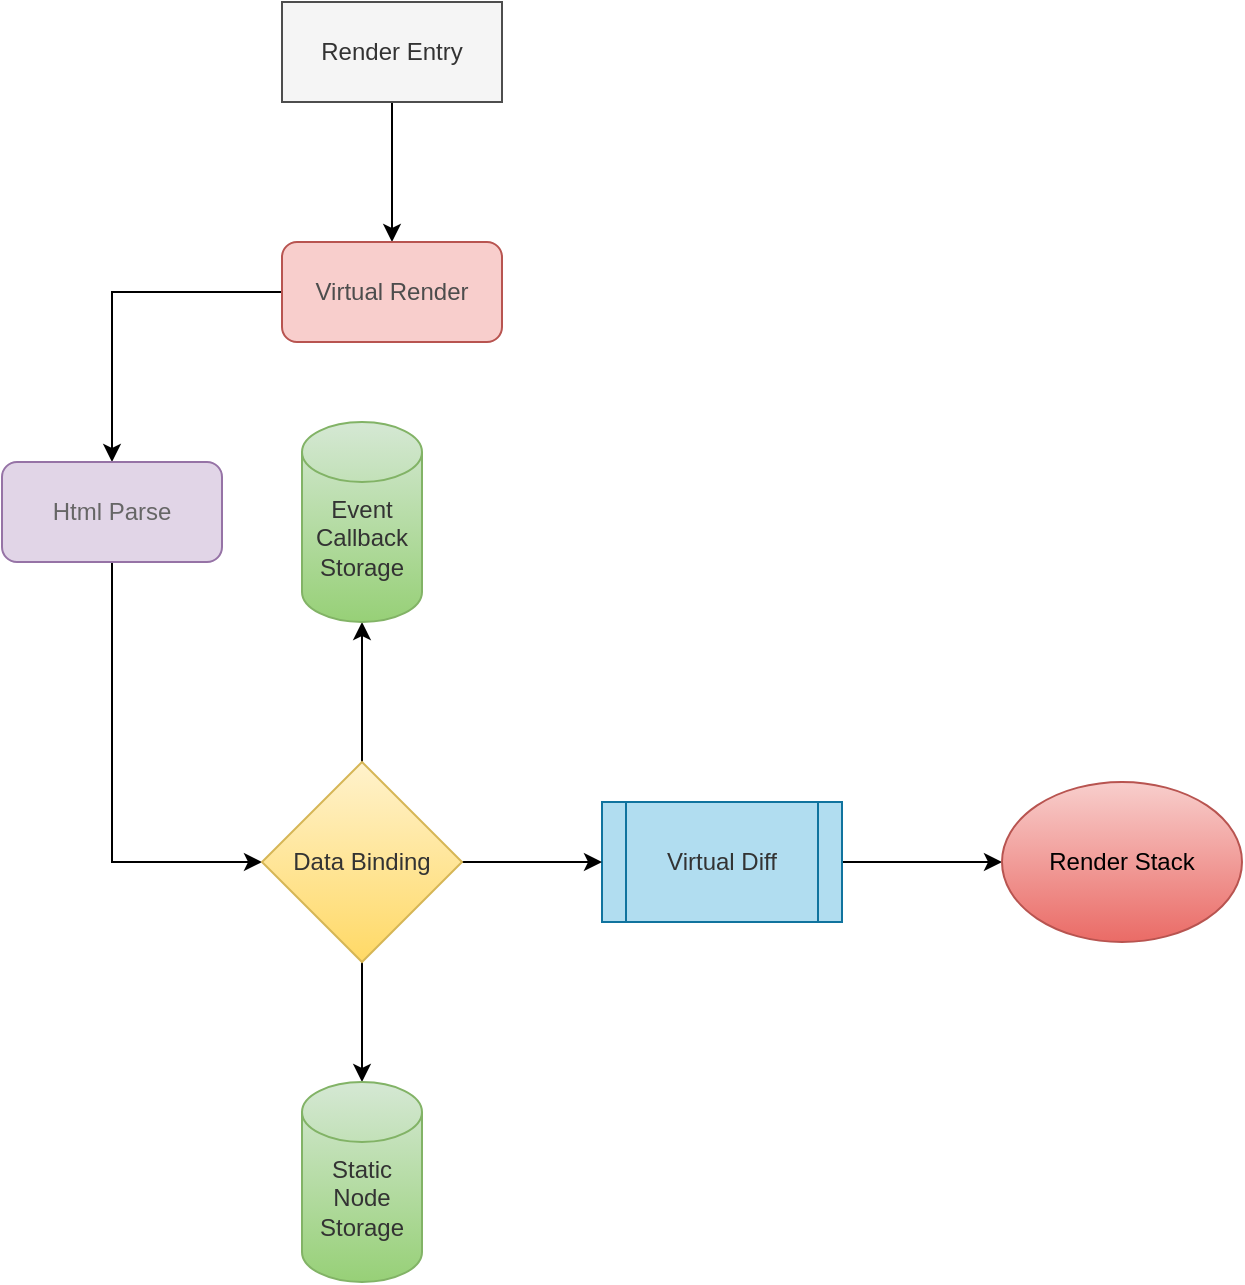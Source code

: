 <mxfile>
    <diagram id="XigCPzpykE-fKxsx8hxs" name="Page-1">
        <mxGraphModel dx="728" dy="590" grid="1" gridSize="10" guides="1" tooltips="1" connect="1" arrows="1" fold="1" page="1" pageScale="1" pageWidth="827" pageHeight="1169" math="0" shadow="0">
            <root>
                <mxCell id="0"/>
                <mxCell id="1" parent="0"/>
                <mxCell id="10" style="edgeStyle=none;rounded=0;orthogonalLoop=1;jettySize=auto;html=1;exitX=0.5;exitY=1;exitDx=0;exitDy=0;entryX=0.5;entryY=0;entryDx=0;entryDy=0;" parent="1" source="2" target="4" edge="1">
                    <mxGeometry relative="1" as="geometry"/>
                </mxCell>
                <mxCell id="2" value="Render Entry" style="rounded=0;whiteSpace=wrap;html=1;fillColor=#f5f5f5;fontColor=#333333;strokeColor=#4D4D4D;" parent="1" vertex="1">
                    <mxGeometry x="160" y="40" width="110" height="50" as="geometry"/>
                </mxCell>
                <mxCell id="11" style="edgeStyle=none;rounded=0;orthogonalLoop=1;jettySize=auto;html=1;exitX=0;exitY=0.5;exitDx=0;exitDy=0;fontColor=#666666;entryX=0.5;entryY=0;entryDx=0;entryDy=0;" parent="1" source="4" target="5" edge="1">
                    <mxGeometry relative="1" as="geometry">
                        <mxPoint x="80" y="290" as="targetPoint"/>
                        <Array as="points">
                            <mxPoint x="75" y="185"/>
                        </Array>
                    </mxGeometry>
                </mxCell>
                <mxCell id="4" value="Virtual Render" style="rounded=1;whiteSpace=wrap;html=1;strokeColor=#b85450;fillColor=#f8cecc;fontColor=#4D4D4D;" parent="1" vertex="1">
                    <mxGeometry x="160" y="160" width="110" height="50" as="geometry"/>
                </mxCell>
                <mxCell id="13" style="edgeStyle=none;rounded=0;orthogonalLoop=1;jettySize=auto;html=1;exitX=0.5;exitY=1;exitDx=0;exitDy=0;fontColor=#333333;" parent="1" source="5" target="14" edge="1">
                    <mxGeometry relative="1" as="geometry">
                        <mxPoint x="140" y="429" as="targetPoint"/>
                        <Array as="points">
                            <mxPoint x="75" y="470"/>
                        </Array>
                    </mxGeometry>
                </mxCell>
                <mxCell id="5" value="Html Parse" style="rounded=1;whiteSpace=wrap;html=1;strokeColor=#9673a6;fillColor=#e1d5e7;fontColor=#666666;" parent="1" vertex="1">
                    <mxGeometry x="20" y="270" width="110" height="50" as="geometry"/>
                </mxCell>
                <mxCell id="21" style="edgeStyle=none;rounded=0;orthogonalLoop=1;jettySize=auto;html=1;exitX=1;exitY=0.5;exitDx=0;exitDy=0;fontColor=#333333;" parent="1" source="12" target="20" edge="1">
                    <mxGeometry relative="1" as="geometry"/>
                </mxCell>
                <mxCell id="12" value="Virtual Diff" style="shape=process;whiteSpace=wrap;html=1;backgroundOutline=1;strokeColor=#10739e;fillColor=#b1ddf0;fontColor=#333333;" parent="1" vertex="1">
                    <mxGeometry x="320" y="440" width="120" height="60" as="geometry"/>
                </mxCell>
                <mxCell id="16" style="edgeStyle=none;rounded=0;orthogonalLoop=1;jettySize=auto;html=1;exitX=0.5;exitY=0;exitDx=0;exitDy=0;entryX=0.5;entryY=1;entryDx=0;entryDy=0;entryPerimeter=0;fontColor=#333333;" parent="1" source="14" target="15" edge="1">
                    <mxGeometry relative="1" as="geometry"/>
                </mxCell>
                <mxCell id="17" style="edgeStyle=none;rounded=0;orthogonalLoop=1;jettySize=auto;html=1;exitX=1;exitY=0.5;exitDx=0;exitDy=0;entryX=0;entryY=0.5;entryDx=0;entryDy=0;fontColor=#333333;" parent="1" source="14" target="12" edge="1">
                    <mxGeometry relative="1" as="geometry"/>
                </mxCell>
                <mxCell id="19" style="edgeStyle=none;rounded=0;orthogonalLoop=1;jettySize=auto;html=1;exitX=0.5;exitY=1;exitDx=0;exitDy=0;fontColor=#333333;" parent="1" source="14" target="18" edge="1">
                    <mxGeometry relative="1" as="geometry"/>
                </mxCell>
                <mxCell id="14" value="Data Binding" style="rhombus;whiteSpace=wrap;html=1;strokeColor=#d6b656;fillColor=#fff2cc;gradientColor=#ffd966;fontColor=#333333;" parent="1" vertex="1">
                    <mxGeometry x="150" y="420" width="100" height="100" as="geometry"/>
                </mxCell>
                <mxCell id="15" value="Event Callback Storage" style="shape=cylinder3;whiteSpace=wrap;html=1;boundedLbl=1;backgroundOutline=1;size=15;strokeColor=#82b366;fillColor=#d5e8d4;gradientColor=#97d077;align=center;verticalAlign=top;fontColor=#333333;" parent="1" vertex="1">
                    <mxGeometry x="170" y="250" width="60" height="100" as="geometry"/>
                </mxCell>
                <mxCell id="18" value="Static Node Storage" style="shape=cylinder3;whiteSpace=wrap;html=1;boundedLbl=1;backgroundOutline=1;size=15;strokeColor=#82b366;fillColor=#d5e8d4;gradientColor=#97d077;align=center;verticalAlign=top;fontColor=#333333;" parent="1" vertex="1">
                    <mxGeometry x="170" y="580" width="60" height="100" as="geometry"/>
                </mxCell>
                <mxCell id="20" value="Render Stack" style="ellipse;whiteSpace=wrap;html=1;strokeColor=#b85450;fillColor=#f8cecc;gradientColor=#ea6b66;align=center;" parent="1" vertex="1">
                    <mxGeometry x="520" y="430" width="120" height="80" as="geometry"/>
                </mxCell>
            </root>
        </mxGraphModel>
    </diagram>
</mxfile>